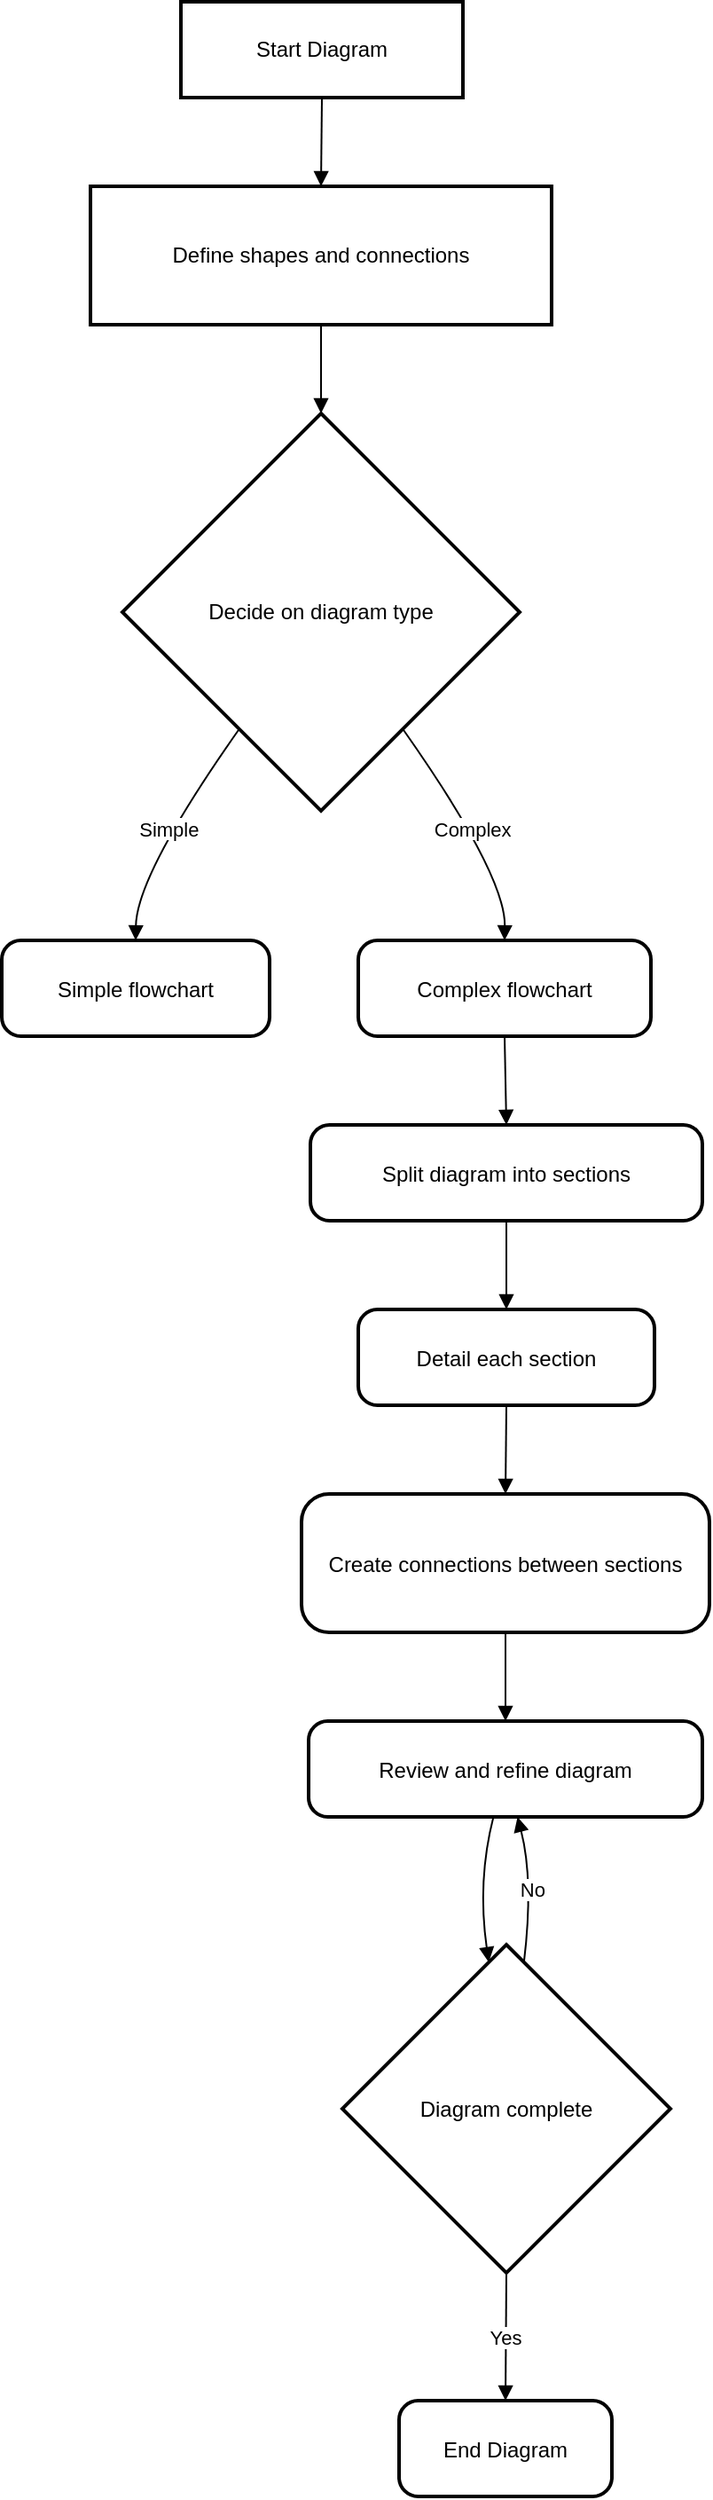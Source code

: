 <mxfile version="26.0.14">
  <diagram name="Page-1" id="MR5qgU_-_Ue6OsjT2rvR">
    <mxGraphModel dx="1437" dy="813" grid="1" gridSize="10" guides="1" tooltips="1" connect="1" arrows="1" fold="1" page="1" pageScale="1" pageWidth="850" pageHeight="1100" math="0" shadow="0">
      <root>
        <mxCell id="0" />
        <mxCell id="1" parent="0" />
        <mxCell id="2" value="Start Diagram" style="whiteSpace=wrap;strokeWidth=2;" parent="1" vertex="1">
          <mxGeometry x="109" y="8" width="159" height="54" as="geometry" />
        </mxCell>
        <mxCell id="3" value="Define shapes and connections" style="whiteSpace=wrap;strokeWidth=2;" parent="1" vertex="1">
          <mxGeometry x="58" y="112" width="260" height="78" as="geometry" />
        </mxCell>
        <mxCell id="4" value="Decide on diagram type" style="rhombus;strokeWidth=2;whiteSpace=wrap;" parent="1" vertex="1">
          <mxGeometry x="76" y="240" width="224" height="224" as="geometry" />
        </mxCell>
        <mxCell id="5" value="Simple flowchart" style="rounded=1;arcSize=20;strokeWidth=2" parent="1" vertex="1">
          <mxGeometry x="8" y="537" width="151" height="54" as="geometry" />
        </mxCell>
        <mxCell id="6" value="Complex flowchart" style="rounded=1;arcSize=20;strokeWidth=2" parent="1" vertex="1">
          <mxGeometry x="209" y="537" width="165" height="54" as="geometry" />
        </mxCell>
        <mxCell id="7" value="Split diagram into sections" style="rounded=1;arcSize=20;strokeWidth=2" parent="1" vertex="1">
          <mxGeometry x="182" y="641" width="221" height="54" as="geometry" />
        </mxCell>
        <mxCell id="8" value="Detail each section" style="rounded=1;arcSize=20;strokeWidth=2" parent="1" vertex="1">
          <mxGeometry x="209" y="745" width="167" height="54" as="geometry" />
        </mxCell>
        <mxCell id="9" value="Create connections between sections" style="rounded=1;arcSize=20;strokeWidth=2" parent="1" vertex="1">
          <mxGeometry x="177" y="849" width="230" height="78" as="geometry" />
        </mxCell>
        <mxCell id="10" value="Review and refine diagram" style="rounded=1;arcSize=20;strokeWidth=2" parent="1" vertex="1">
          <mxGeometry x="181" y="977" width="222" height="54" as="geometry" />
        </mxCell>
        <mxCell id="11" value="Diagram complete" style="rhombus;strokeWidth=2;whiteSpace=wrap;" parent="1" vertex="1">
          <mxGeometry x="200" y="1103" width="185" height="185" as="geometry" />
        </mxCell>
        <mxCell id="12" value="End Diagram" style="rounded=1;arcSize=20;strokeWidth=2" parent="1" vertex="1">
          <mxGeometry x="232" y="1360" width="120" height="54" as="geometry" />
        </mxCell>
        <mxCell id="13" value="" style="curved=1;startArrow=none;endArrow=block;exitX=0.5;exitY=1;entryX=0.5;entryY=0;" parent="1" source="2" target="3" edge="1">
          <mxGeometry relative="1" as="geometry">
            <Array as="points" />
          </mxGeometry>
        </mxCell>
        <mxCell id="14" value="" style="curved=1;startArrow=none;endArrow=block;exitX=0.5;exitY=1;entryX=0.5;entryY=0;" parent="1" source="3" target="4" edge="1">
          <mxGeometry relative="1" as="geometry">
            <Array as="points" />
          </mxGeometry>
        </mxCell>
        <mxCell id="15" value="Simple" style="curved=1;startArrow=none;endArrow=block;exitX=0.15;exitY=1;entryX=0.5;entryY=-0.01;" parent="1" source="4" target="5" edge="1">
          <mxGeometry relative="1" as="geometry">
            <Array as="points">
              <mxPoint x="84" y="500" />
            </Array>
          </mxGeometry>
        </mxCell>
        <mxCell id="16" value="Complex" style="curved=1;startArrow=none;endArrow=block;exitX=0.85;exitY=1;entryX=0.5;entryY=-0.01;" parent="1" source="4" target="6" edge="1">
          <mxGeometry relative="1" as="geometry">
            <Array as="points">
              <mxPoint x="292" y="500" />
            </Array>
          </mxGeometry>
        </mxCell>
        <mxCell id="17" value="" style="curved=1;startArrow=none;endArrow=block;exitX=0.5;exitY=0.99;entryX=0.5;entryY=-0.01;" parent="1" source="6" target="7" edge="1">
          <mxGeometry relative="1" as="geometry">
            <Array as="points" />
          </mxGeometry>
        </mxCell>
        <mxCell id="18" value="" style="curved=1;startArrow=none;endArrow=block;exitX=0.5;exitY=0.99;entryX=0.5;entryY=-0.01;" parent="1" source="7" target="8" edge="1">
          <mxGeometry relative="1" as="geometry">
            <Array as="points" />
          </mxGeometry>
        </mxCell>
        <mxCell id="19" value="" style="curved=1;startArrow=none;endArrow=block;exitX=0.5;exitY=0.99;entryX=0.5;entryY=-0.01;" parent="1" source="8" target="9" edge="1">
          <mxGeometry relative="1" as="geometry">
            <Array as="points" />
          </mxGeometry>
        </mxCell>
        <mxCell id="20" value="" style="curved=1;startArrow=none;endArrow=block;exitX=0.5;exitY=0.99;entryX=0.5;entryY=-0.01;" parent="1" source="9" target="10" edge="1">
          <mxGeometry relative="1" as="geometry">
            <Array as="points" />
          </mxGeometry>
        </mxCell>
        <mxCell id="21" value="" style="curved=1;startArrow=none;endArrow=block;exitX=0.47;exitY=0.99;entryX=0.44;entryY=0;" parent="1" source="10" target="11" edge="1">
          <mxGeometry relative="1" as="geometry">
            <Array as="points">
              <mxPoint x="276" y="1067" />
            </Array>
          </mxGeometry>
        </mxCell>
        <mxCell id="22" value="No" style="curved=1;startArrow=none;endArrow=block;exitX=0.56;exitY=0;entryX=0.53;entryY=0.99;" parent="1" source="11" target="10" edge="1">
          <mxGeometry relative="1" as="geometry">
            <Array as="points">
              <mxPoint x="308" y="1067" />
            </Array>
          </mxGeometry>
        </mxCell>
        <mxCell id="23" value="Yes" style="curved=1;startArrow=none;endArrow=block;exitX=0.5;exitY=1;entryX=0.5;entryY=0;" parent="1" source="11" target="12" edge="1">
          <mxGeometry relative="1" as="geometry">
            <Array as="points" />
          </mxGeometry>
        </mxCell>
      </root>
    </mxGraphModel>
  </diagram>
</mxfile>
